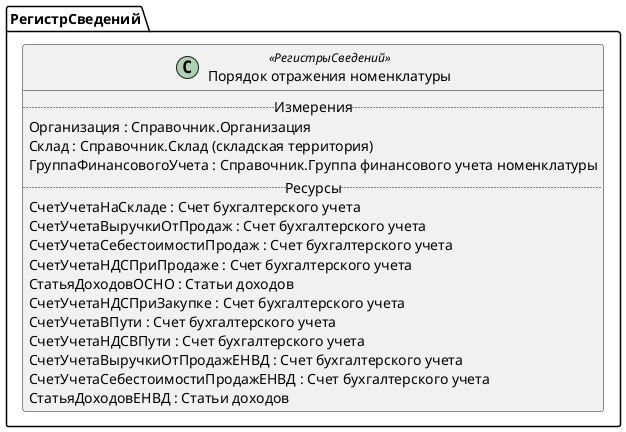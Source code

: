 ﻿@startuml ПорядокОтраженияНоменклатуры
'!include templates.wsd
'..\include templates.wsd
class РегистрСведений.ПорядокОтраженияНоменклатуры as "Порядок отражения номенклатуры" <<РегистрыСведений>>
{
..Измерения..
Организация : Справочник.Организация
Склад : Справочник.Склад (складская территория)
ГруппаФинансовогоУчета : Справочник.Группа финансового учета номенклатуры
..Ресурсы..
СчетУчетаНаСкладе : Счет бухгалтерского учета
СчетУчетаВыручкиОтПродаж : Счет бухгалтерского учета
СчетУчетаСебестоимостиПродаж : Счет бухгалтерского учета
СчетУчетаНДСПриПродаже : Счет бухгалтерского учета
СтатьяДоходовОСНО : Статьи доходов
СчетУчетаНДСПриЗакупке : Счет бухгалтерского учета
СчетУчетаВПути : Счет бухгалтерского учета
СчетУчетаНДСВПути : Счет бухгалтерского учета
СчетУчетаВыручкиОтПродажЕНВД : Счет бухгалтерского учета
СчетУчетаСебестоимостиПродажЕНВД : Счет бухгалтерского учета
СтатьяДоходовЕНВД : Статьи доходов
}
@enduml
